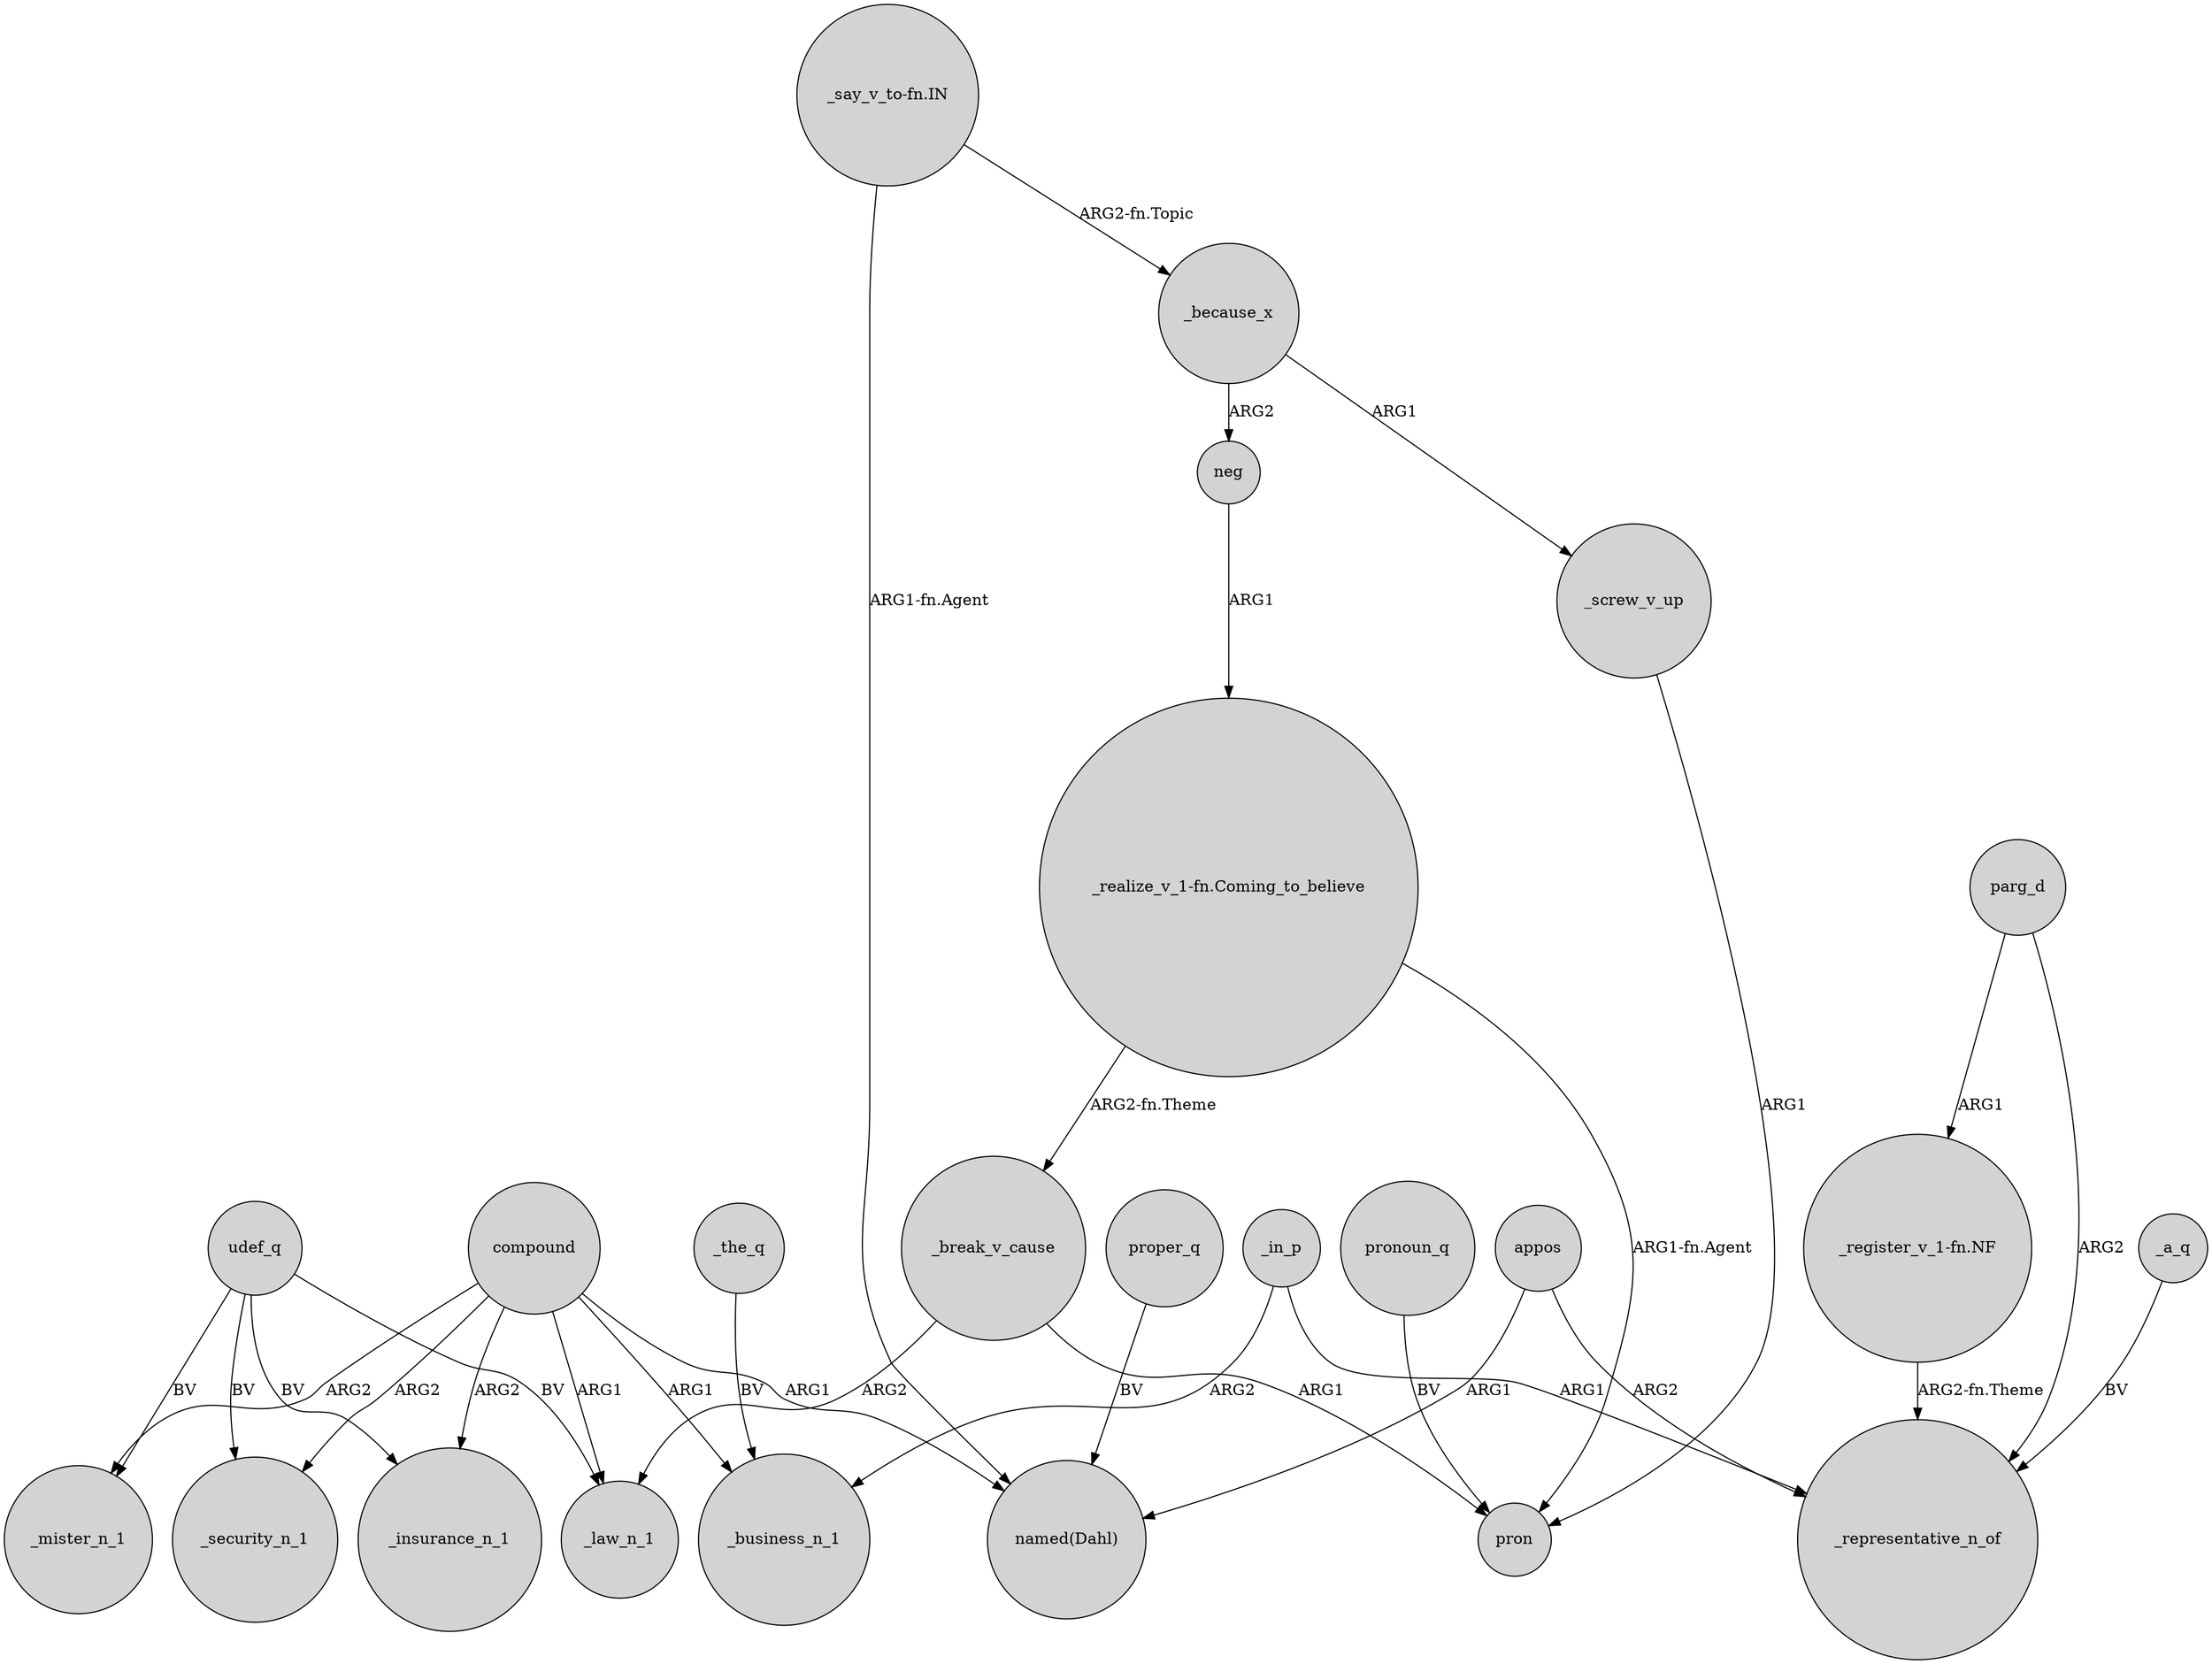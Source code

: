 digraph {
	node [shape=circle style=filled]
	_the_q -> _business_n_1 [label=BV]
	"_register_v_1-fn.NF" -> _representative_n_of [label="ARG2-fn.Theme"]
	compound -> _insurance_n_1 [label=ARG2]
	proper_q -> "named(Dahl)" [label=BV]
	_in_p -> _representative_n_of [label=ARG1]
	_screw_v_up -> pron [label=ARG1]
	"_realize_v_1-fn.Coming_to_believe" -> pron [label="ARG1-fn.Agent"]
	_because_x -> _screw_v_up [label=ARG1]
	udef_q -> _insurance_n_1 [label=BV]
	compound -> _mister_n_1 [label=ARG2]
	compound -> _security_n_1 [label=ARG2]
	parg_d -> "_register_v_1-fn.NF" [label=ARG1]
	udef_q -> _mister_n_1 [label=BV]
	_break_v_cause -> _law_n_1 [label=ARG2]
	_in_p -> _business_n_1 [label=ARG2]
	udef_q -> _law_n_1 [label=BV]
	appos -> "named(Dahl)" [label=ARG1]
	"_say_v_to-fn.IN" -> _because_x [label="ARG2-fn.Topic"]
	_because_x -> neg [label=ARG2]
	pronoun_q -> pron [label=BV]
	appos -> _representative_n_of [label=ARG2]
	compound -> "named(Dahl)" [label=ARG1]
	"_realize_v_1-fn.Coming_to_believe" -> _break_v_cause [label="ARG2-fn.Theme"]
	compound -> _business_n_1 [label=ARG1]
	"_say_v_to-fn.IN" -> "named(Dahl)" [label="ARG1-fn.Agent"]
	neg -> "_realize_v_1-fn.Coming_to_believe" [label=ARG1]
	_a_q -> _representative_n_of [label=BV]
	compound -> _law_n_1 [label=ARG1]
	_break_v_cause -> pron [label=ARG1]
	udef_q -> _security_n_1 [label=BV]
	parg_d -> _representative_n_of [label=ARG2]
}
